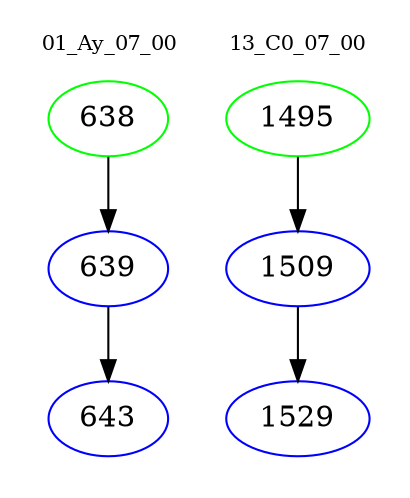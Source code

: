 digraph{
subgraph cluster_0 {
color = white
label = "01_Ay_07_00";
fontsize=10;
T0_638 [label="638", color="green"]
T0_638 -> T0_639 [color="black"]
T0_639 [label="639", color="blue"]
T0_639 -> T0_643 [color="black"]
T0_643 [label="643", color="blue"]
}
subgraph cluster_1 {
color = white
label = "13_C0_07_00";
fontsize=10;
T1_1495 [label="1495", color="green"]
T1_1495 -> T1_1509 [color="black"]
T1_1509 [label="1509", color="blue"]
T1_1509 -> T1_1529 [color="black"]
T1_1529 [label="1529", color="blue"]
}
}
